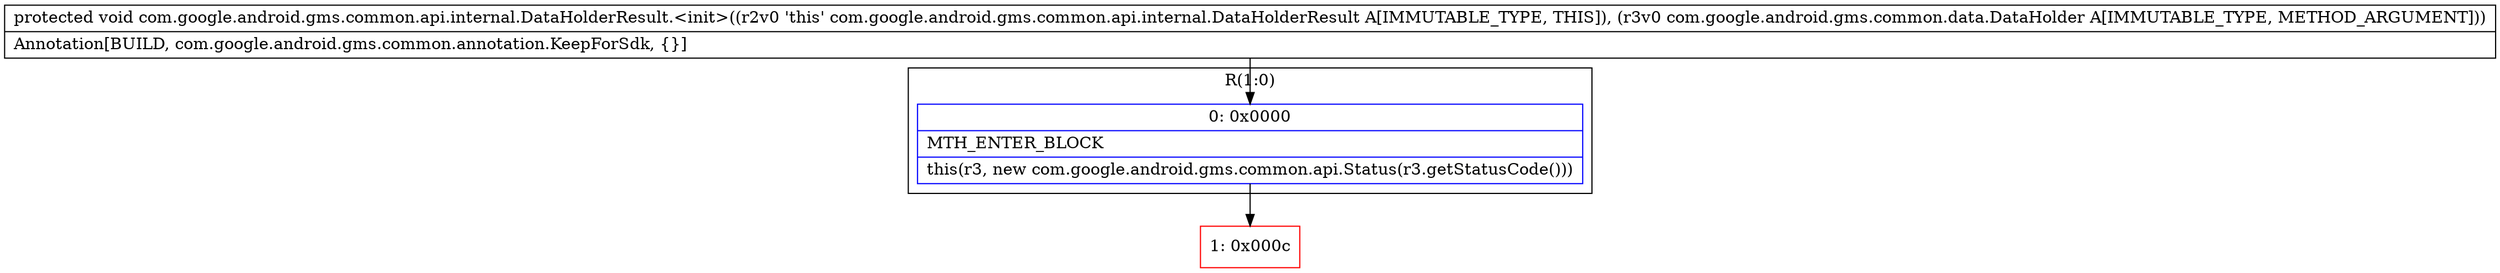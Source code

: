 digraph "CFG forcom.google.android.gms.common.api.internal.DataHolderResult.\<init\>(Lcom\/google\/android\/gms\/common\/data\/DataHolder;)V" {
subgraph cluster_Region_375592070 {
label = "R(1:0)";
node [shape=record,color=blue];
Node_0 [shape=record,label="{0\:\ 0x0000|MTH_ENTER_BLOCK\l|this(r3, new com.google.android.gms.common.api.Status(r3.getStatusCode()))\l}"];
}
Node_1 [shape=record,color=red,label="{1\:\ 0x000c}"];
MethodNode[shape=record,label="{protected void com.google.android.gms.common.api.internal.DataHolderResult.\<init\>((r2v0 'this' com.google.android.gms.common.api.internal.DataHolderResult A[IMMUTABLE_TYPE, THIS]), (r3v0 com.google.android.gms.common.data.DataHolder A[IMMUTABLE_TYPE, METHOD_ARGUMENT]))  | Annotation[BUILD, com.google.android.gms.common.annotation.KeepForSdk, \{\}]\l}"];
MethodNode -> Node_0;
Node_0 -> Node_1;
}


